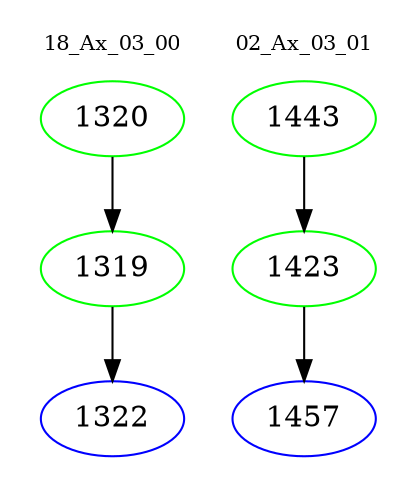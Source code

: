 digraph{
subgraph cluster_0 {
color = white
label = "18_Ax_03_00";
fontsize=10;
T0_1320 [label="1320", color="green"]
T0_1320 -> T0_1319 [color="black"]
T0_1319 [label="1319", color="green"]
T0_1319 -> T0_1322 [color="black"]
T0_1322 [label="1322", color="blue"]
}
subgraph cluster_1 {
color = white
label = "02_Ax_03_01";
fontsize=10;
T1_1443 [label="1443", color="green"]
T1_1443 -> T1_1423 [color="black"]
T1_1423 [label="1423", color="green"]
T1_1423 -> T1_1457 [color="black"]
T1_1457 [label="1457", color="blue"]
}
}
